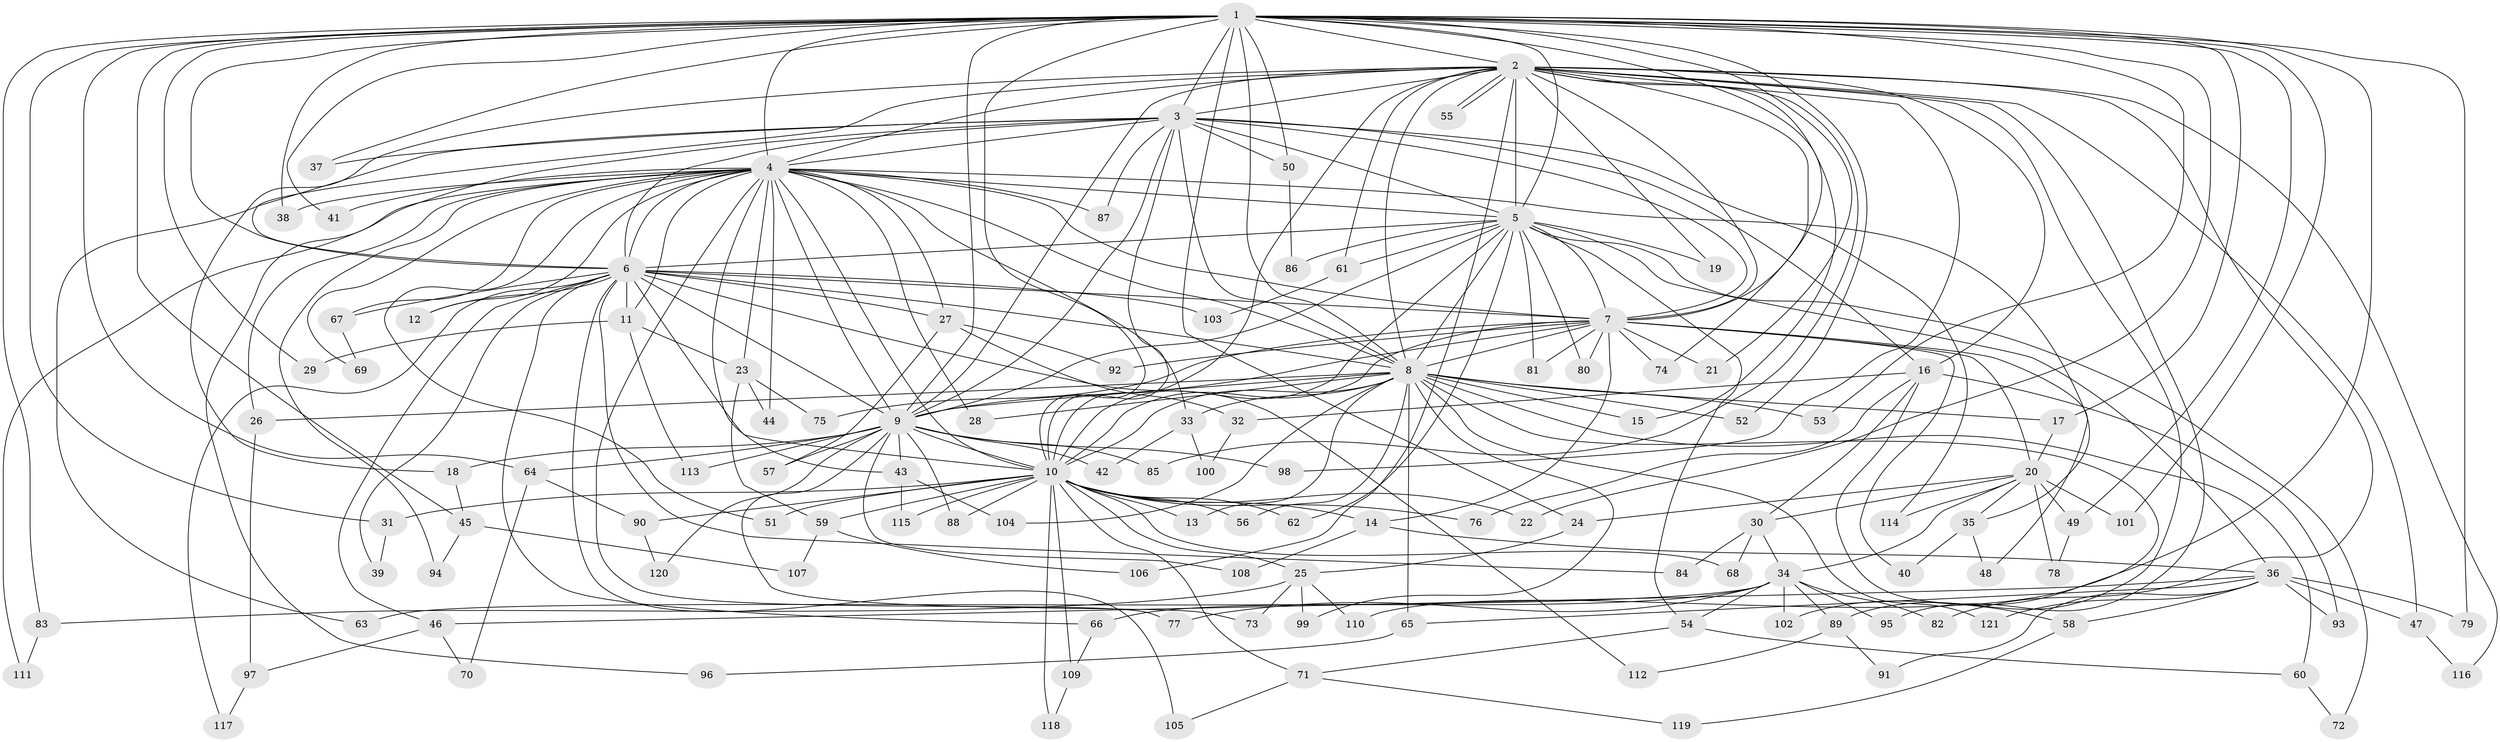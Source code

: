// Generated by graph-tools (version 1.1) at 2025/01/03/09/25 03:01:19]
// undirected, 121 vertices, 267 edges
graph export_dot {
graph [start="1"]
  node [color=gray90,style=filled];
  1;
  2;
  3;
  4;
  5;
  6;
  7;
  8;
  9;
  10;
  11;
  12;
  13;
  14;
  15;
  16;
  17;
  18;
  19;
  20;
  21;
  22;
  23;
  24;
  25;
  26;
  27;
  28;
  29;
  30;
  31;
  32;
  33;
  34;
  35;
  36;
  37;
  38;
  39;
  40;
  41;
  42;
  43;
  44;
  45;
  46;
  47;
  48;
  49;
  50;
  51;
  52;
  53;
  54;
  55;
  56;
  57;
  58;
  59;
  60;
  61;
  62;
  63;
  64;
  65;
  66;
  67;
  68;
  69;
  70;
  71;
  72;
  73;
  74;
  75;
  76;
  77;
  78;
  79;
  80;
  81;
  82;
  83;
  84;
  85;
  86;
  87;
  88;
  89;
  90;
  91;
  92;
  93;
  94;
  95;
  96;
  97;
  98;
  99;
  100;
  101;
  102;
  103;
  104;
  105;
  106;
  107;
  108;
  109;
  110;
  111;
  112;
  113;
  114;
  115;
  116;
  117;
  118;
  119;
  120;
  121;
  1 -- 2;
  1 -- 3;
  1 -- 4;
  1 -- 5;
  1 -- 6;
  1 -- 7;
  1 -- 8;
  1 -- 9;
  1 -- 10;
  1 -- 17;
  1 -- 21;
  1 -- 22;
  1 -- 24;
  1 -- 29;
  1 -- 31;
  1 -- 37;
  1 -- 38;
  1 -- 41;
  1 -- 45;
  1 -- 49;
  1 -- 50;
  1 -- 52;
  1 -- 53;
  1 -- 64;
  1 -- 79;
  1 -- 83;
  1 -- 101;
  1 -- 110;
  2 -- 3;
  2 -- 4;
  2 -- 5;
  2 -- 6;
  2 -- 7;
  2 -- 8;
  2 -- 9;
  2 -- 10;
  2 -- 15;
  2 -- 16;
  2 -- 18;
  2 -- 19;
  2 -- 47;
  2 -- 55;
  2 -- 55;
  2 -- 61;
  2 -- 74;
  2 -- 82;
  2 -- 85;
  2 -- 89;
  2 -- 95;
  2 -- 98;
  2 -- 106;
  2 -- 116;
  3 -- 4;
  3 -- 5;
  3 -- 6;
  3 -- 7;
  3 -- 8;
  3 -- 9;
  3 -- 10;
  3 -- 16;
  3 -- 37;
  3 -- 50;
  3 -- 63;
  3 -- 87;
  3 -- 96;
  3 -- 114;
  4 -- 5;
  4 -- 6;
  4 -- 7;
  4 -- 8;
  4 -- 9;
  4 -- 10;
  4 -- 11;
  4 -- 12;
  4 -- 23;
  4 -- 26;
  4 -- 27;
  4 -- 28;
  4 -- 33;
  4 -- 35;
  4 -- 38;
  4 -- 41;
  4 -- 43;
  4 -- 44;
  4 -- 51;
  4 -- 67;
  4 -- 69;
  4 -- 77;
  4 -- 87;
  4 -- 94;
  4 -- 111;
  5 -- 6;
  5 -- 7;
  5 -- 8;
  5 -- 9;
  5 -- 10;
  5 -- 19;
  5 -- 36;
  5 -- 54;
  5 -- 61;
  5 -- 62;
  5 -- 72;
  5 -- 80;
  5 -- 81;
  5 -- 86;
  6 -- 7;
  6 -- 8;
  6 -- 9;
  6 -- 10;
  6 -- 11;
  6 -- 12;
  6 -- 27;
  6 -- 39;
  6 -- 46;
  6 -- 66;
  6 -- 67;
  6 -- 84;
  6 -- 103;
  6 -- 105;
  6 -- 112;
  6 -- 117;
  7 -- 8;
  7 -- 9;
  7 -- 10;
  7 -- 14;
  7 -- 20;
  7 -- 21;
  7 -- 40;
  7 -- 48;
  7 -- 74;
  7 -- 75;
  7 -- 80;
  7 -- 81;
  7 -- 92;
  8 -- 9;
  8 -- 10;
  8 -- 13;
  8 -- 15;
  8 -- 17;
  8 -- 26;
  8 -- 28;
  8 -- 33;
  8 -- 52;
  8 -- 53;
  8 -- 56;
  8 -- 60;
  8 -- 65;
  8 -- 99;
  8 -- 102;
  8 -- 104;
  8 -- 121;
  9 -- 10;
  9 -- 18;
  9 -- 42;
  9 -- 43;
  9 -- 57;
  9 -- 64;
  9 -- 73;
  9 -- 85;
  9 -- 88;
  9 -- 98;
  9 -- 108;
  9 -- 113;
  9 -- 120;
  10 -- 13;
  10 -- 14;
  10 -- 22;
  10 -- 25;
  10 -- 31;
  10 -- 51;
  10 -- 56;
  10 -- 59;
  10 -- 62;
  10 -- 68;
  10 -- 71;
  10 -- 76;
  10 -- 88;
  10 -- 90;
  10 -- 109;
  10 -- 115;
  10 -- 118;
  11 -- 23;
  11 -- 29;
  11 -- 113;
  14 -- 36;
  14 -- 108;
  16 -- 30;
  16 -- 32;
  16 -- 58;
  16 -- 76;
  16 -- 93;
  17 -- 20;
  18 -- 45;
  20 -- 24;
  20 -- 30;
  20 -- 34;
  20 -- 35;
  20 -- 49;
  20 -- 78;
  20 -- 101;
  20 -- 114;
  23 -- 44;
  23 -- 59;
  23 -- 75;
  24 -- 25;
  25 -- 73;
  25 -- 83;
  25 -- 99;
  25 -- 110;
  26 -- 97;
  27 -- 32;
  27 -- 57;
  27 -- 92;
  30 -- 34;
  30 -- 68;
  30 -- 84;
  31 -- 39;
  32 -- 100;
  33 -- 42;
  33 -- 100;
  34 -- 54;
  34 -- 63;
  34 -- 66;
  34 -- 77;
  34 -- 82;
  34 -- 89;
  34 -- 95;
  34 -- 102;
  35 -- 40;
  35 -- 48;
  36 -- 46;
  36 -- 47;
  36 -- 58;
  36 -- 65;
  36 -- 79;
  36 -- 91;
  36 -- 93;
  36 -- 121;
  43 -- 104;
  43 -- 115;
  45 -- 94;
  45 -- 107;
  46 -- 70;
  46 -- 97;
  47 -- 116;
  49 -- 78;
  50 -- 86;
  54 -- 60;
  54 -- 71;
  58 -- 119;
  59 -- 106;
  59 -- 107;
  60 -- 72;
  61 -- 103;
  64 -- 70;
  64 -- 90;
  65 -- 96;
  66 -- 109;
  67 -- 69;
  71 -- 105;
  71 -- 119;
  83 -- 111;
  89 -- 91;
  89 -- 112;
  90 -- 120;
  97 -- 117;
  109 -- 118;
}
